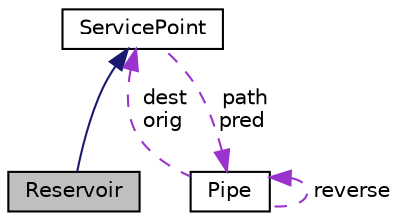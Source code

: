 digraph "Reservoir"
{
 // LATEX_PDF_SIZE
  edge [fontname="Helvetica",fontsize="10",labelfontname="Helvetica",labelfontsize="10"];
  node [fontname="Helvetica",fontsize="10",shape=record];
  Node1 [label="Reservoir",height=0.2,width=0.4,color="black", fillcolor="grey75", style="filled", fontcolor="black",tooltip=" "];
  Node2 -> Node1 [dir="back",color="midnightblue",fontsize="10",style="solid",fontname="Helvetica"];
  Node2 [label="ServicePoint",height=0.2,width=0.4,color="black", fillcolor="white", style="filled",URL="$classServicePoint.html",tooltip=" "];
  Node3 -> Node2 [dir="back",color="darkorchid3",fontsize="10",style="dashed",label=" path\npred" ,fontname="Helvetica"];
  Node3 [label="Pipe",height=0.2,width=0.4,color="black", fillcolor="white", style="filled",URL="$classPipe.html",tooltip=" "];
  Node2 -> Node3 [dir="back",color="darkorchid3",fontsize="10",style="dashed",label=" dest\norig" ,fontname="Helvetica"];
  Node3 -> Node3 [dir="back",color="darkorchid3",fontsize="10",style="dashed",label=" reverse" ,fontname="Helvetica"];
}
